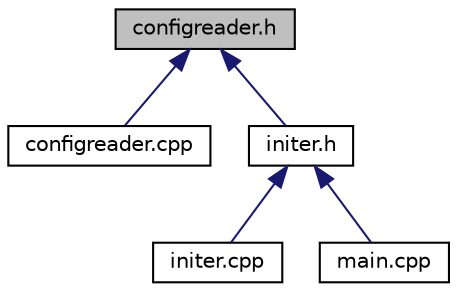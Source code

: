 digraph "configreader.h"
{
  edge [fontname="Helvetica",fontsize="10",labelfontname="Helvetica",labelfontsize="10"];
  node [fontname="Helvetica",fontsize="10",shape=record];
  Node12 [label="configreader.h",height=0.2,width=0.4,color="black", fillcolor="grey75", style="filled", fontcolor="black"];
  Node12 -> Node13 [dir="back",color="midnightblue",fontsize="10",style="solid"];
  Node13 [label="configreader.cpp",height=0.2,width=0.4,color="black", fillcolor="white", style="filled",URL="$configreader_8cpp.html"];
  Node12 -> Node14 [dir="back",color="midnightblue",fontsize="10",style="solid"];
  Node14 [label="initer.h",height=0.2,width=0.4,color="black", fillcolor="white", style="filled",URL="$initer_8h.html"];
  Node14 -> Node15 [dir="back",color="midnightblue",fontsize="10",style="solid"];
  Node15 [label="initer.cpp",height=0.2,width=0.4,color="black", fillcolor="white", style="filled",URL="$initer_8cpp.html"];
  Node14 -> Node16 [dir="back",color="midnightblue",fontsize="10",style="solid"];
  Node16 [label="main.cpp",height=0.2,width=0.4,color="black", fillcolor="white", style="filled",URL="$main_8cpp.html"];
}
